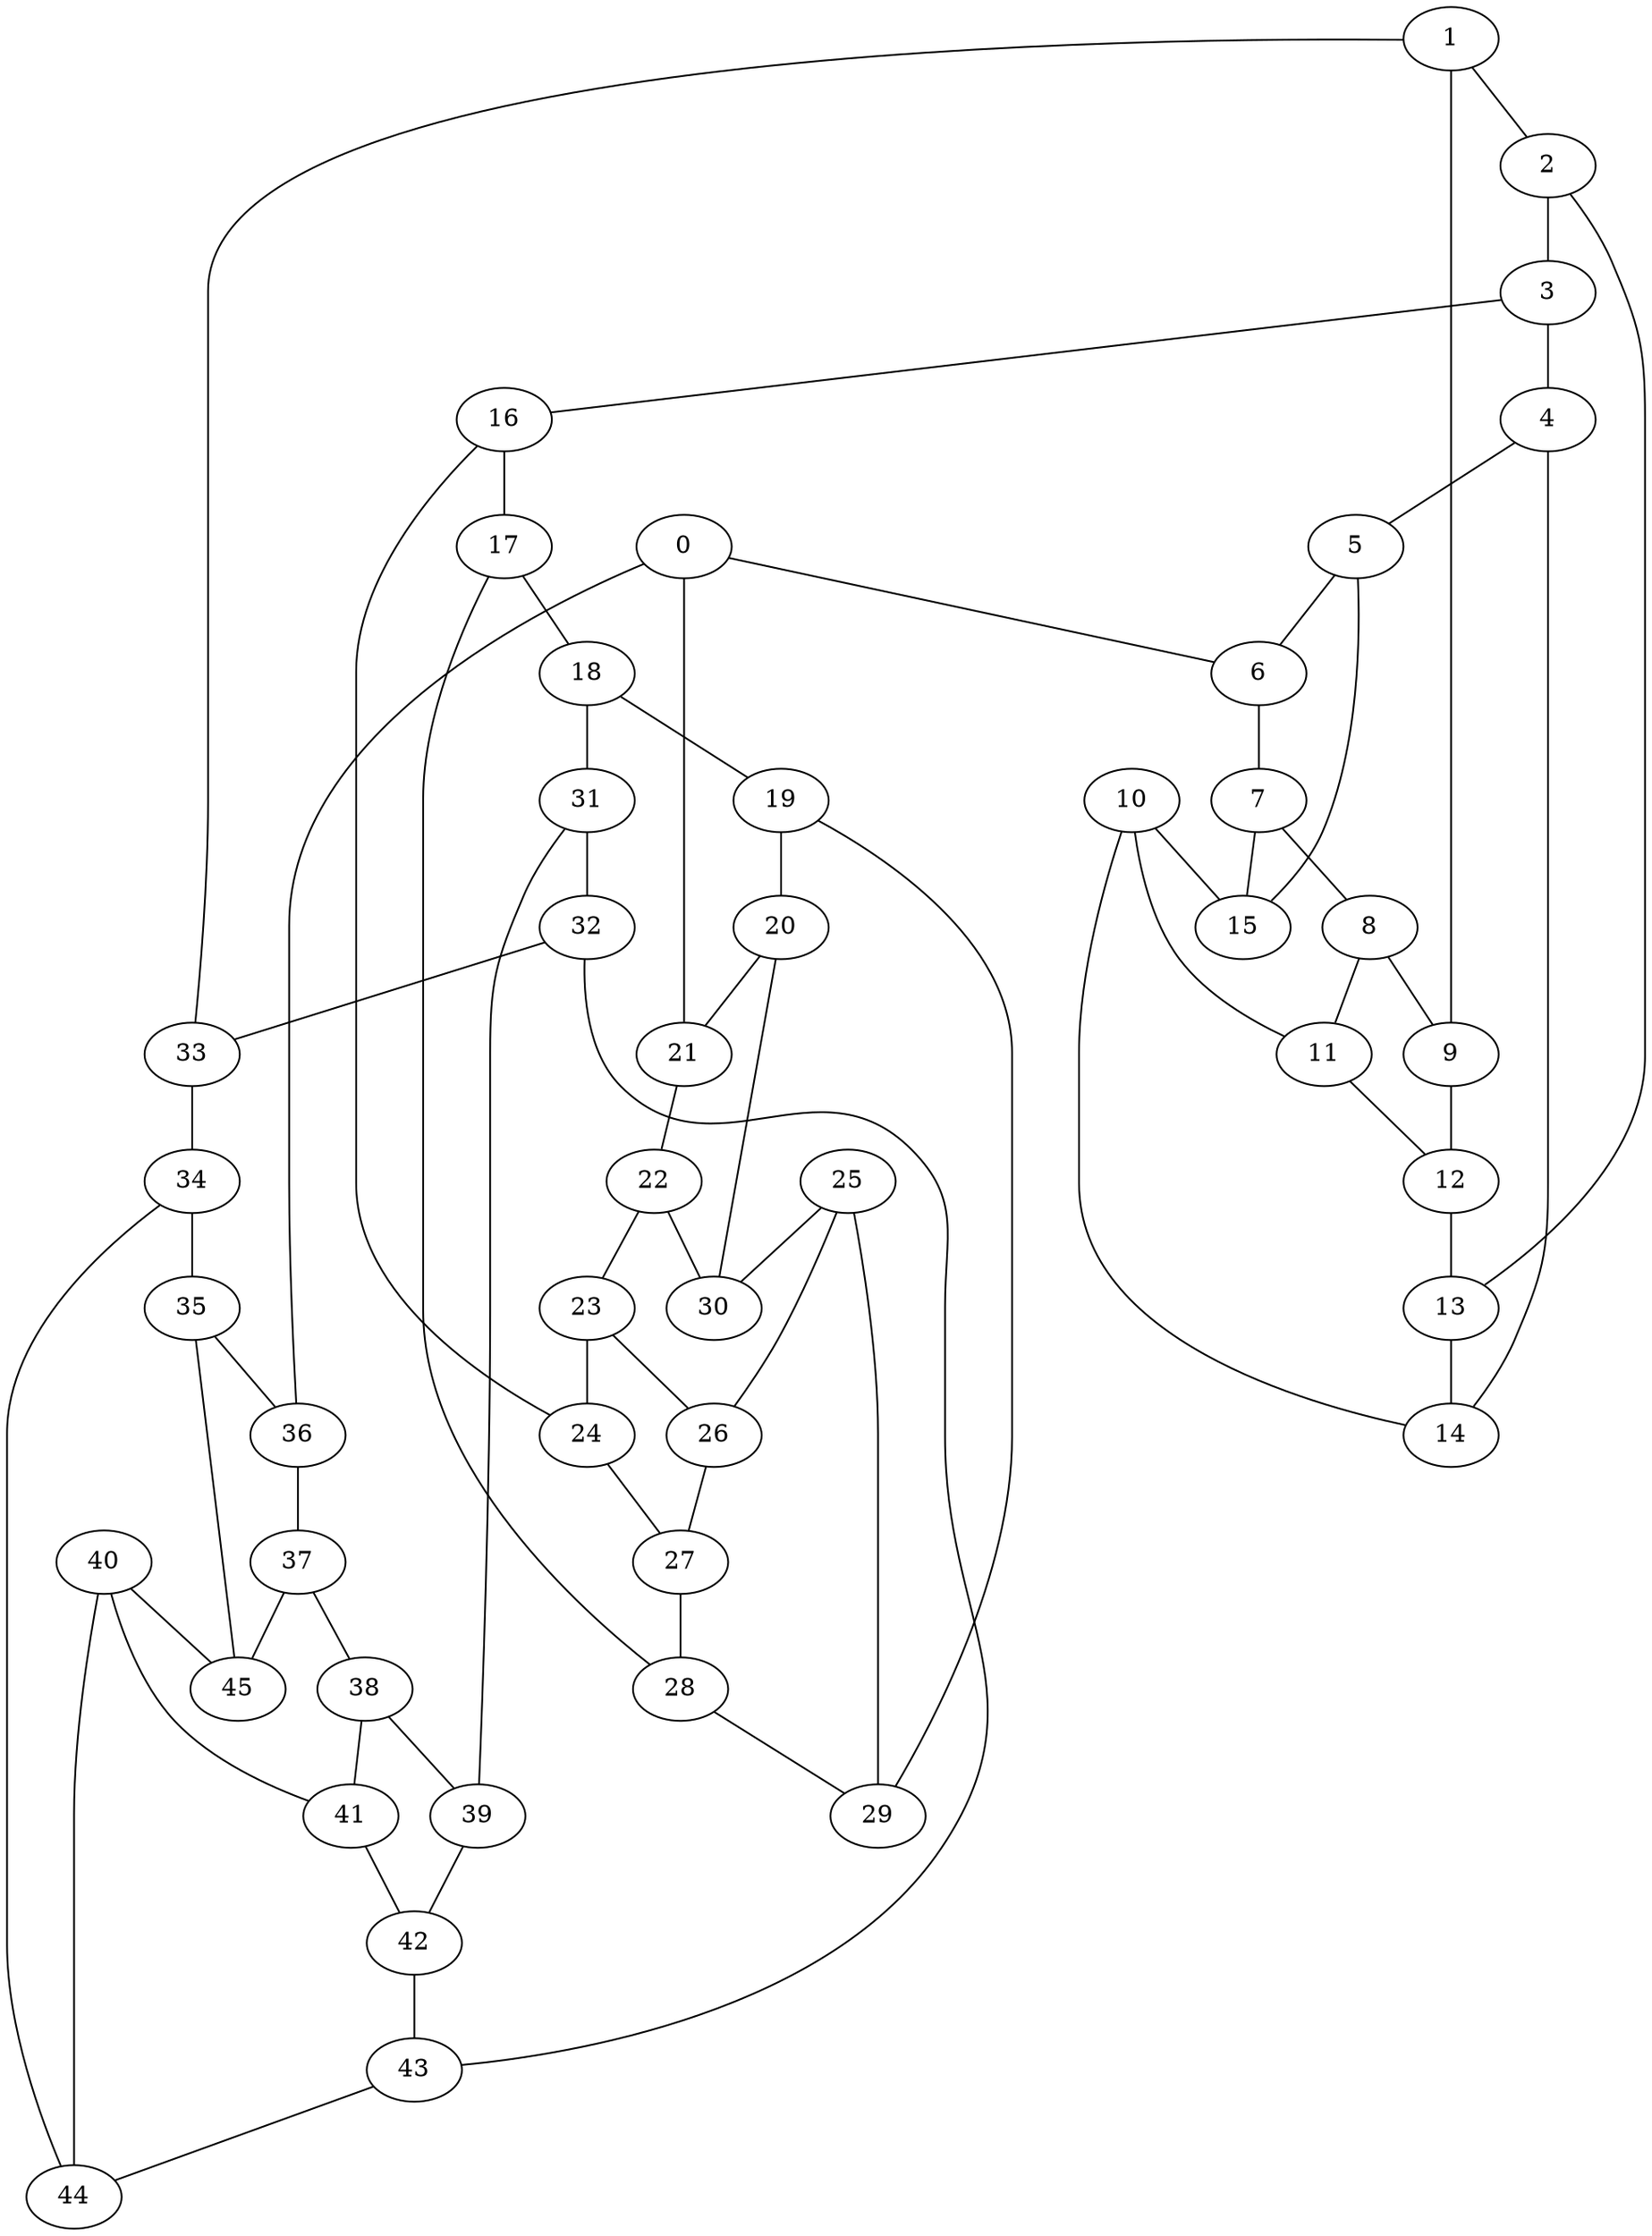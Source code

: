 graph g {0;1;2;3;4;5;6;7;8;9;10;11;12;13;14;15;16;17;18;19;20;21;22;23;24;25;26;27;28;29;30;31;32;33;34;35;36;37;38;39;40;41;42;43;44;45;0 -- 6;0 -- 21;0 -- 36;1 -- 2;1 -- 9;1 -- 33;2 -- 3;2 -- 13;3 -- 4;3 -- 16;4 -- 5;4 -- 14;5 -- 6;5 -- 15;6 -- 7;7 -- 8;7 -- 15;8 -- 9;8 -- 11;9 -- 12;10 -- 11;10 -- 14;10 -- 15;11 -- 12;12 -- 13;13 -- 14;16 -- 17;16 -- 24;17 -- 18;17 -- 28;18 -- 19;18 -- 31;19 -- 20;19 -- 29;20 -- 21;20 -- 30;21 -- 22;22 -- 23;22 -- 30;23 -- 24;23 -- 26;24 -- 27;25 -- 26;25 -- 29;25 -- 30;26 -- 27;27 -- 28;28 -- 29;31 -- 32;31 -- 39;32 -- 33;32 -- 43;33 -- 34;34 -- 35;34 -- 44;35 -- 36;35 -- 45;36 -- 37;37 -- 38;37 -- 45;38 -- 39;38 -- 41;39 -- 42;40 -- 41;40 -- 44;40 -- 45;41 -- 42;42 -- 43;43 -- 44;}